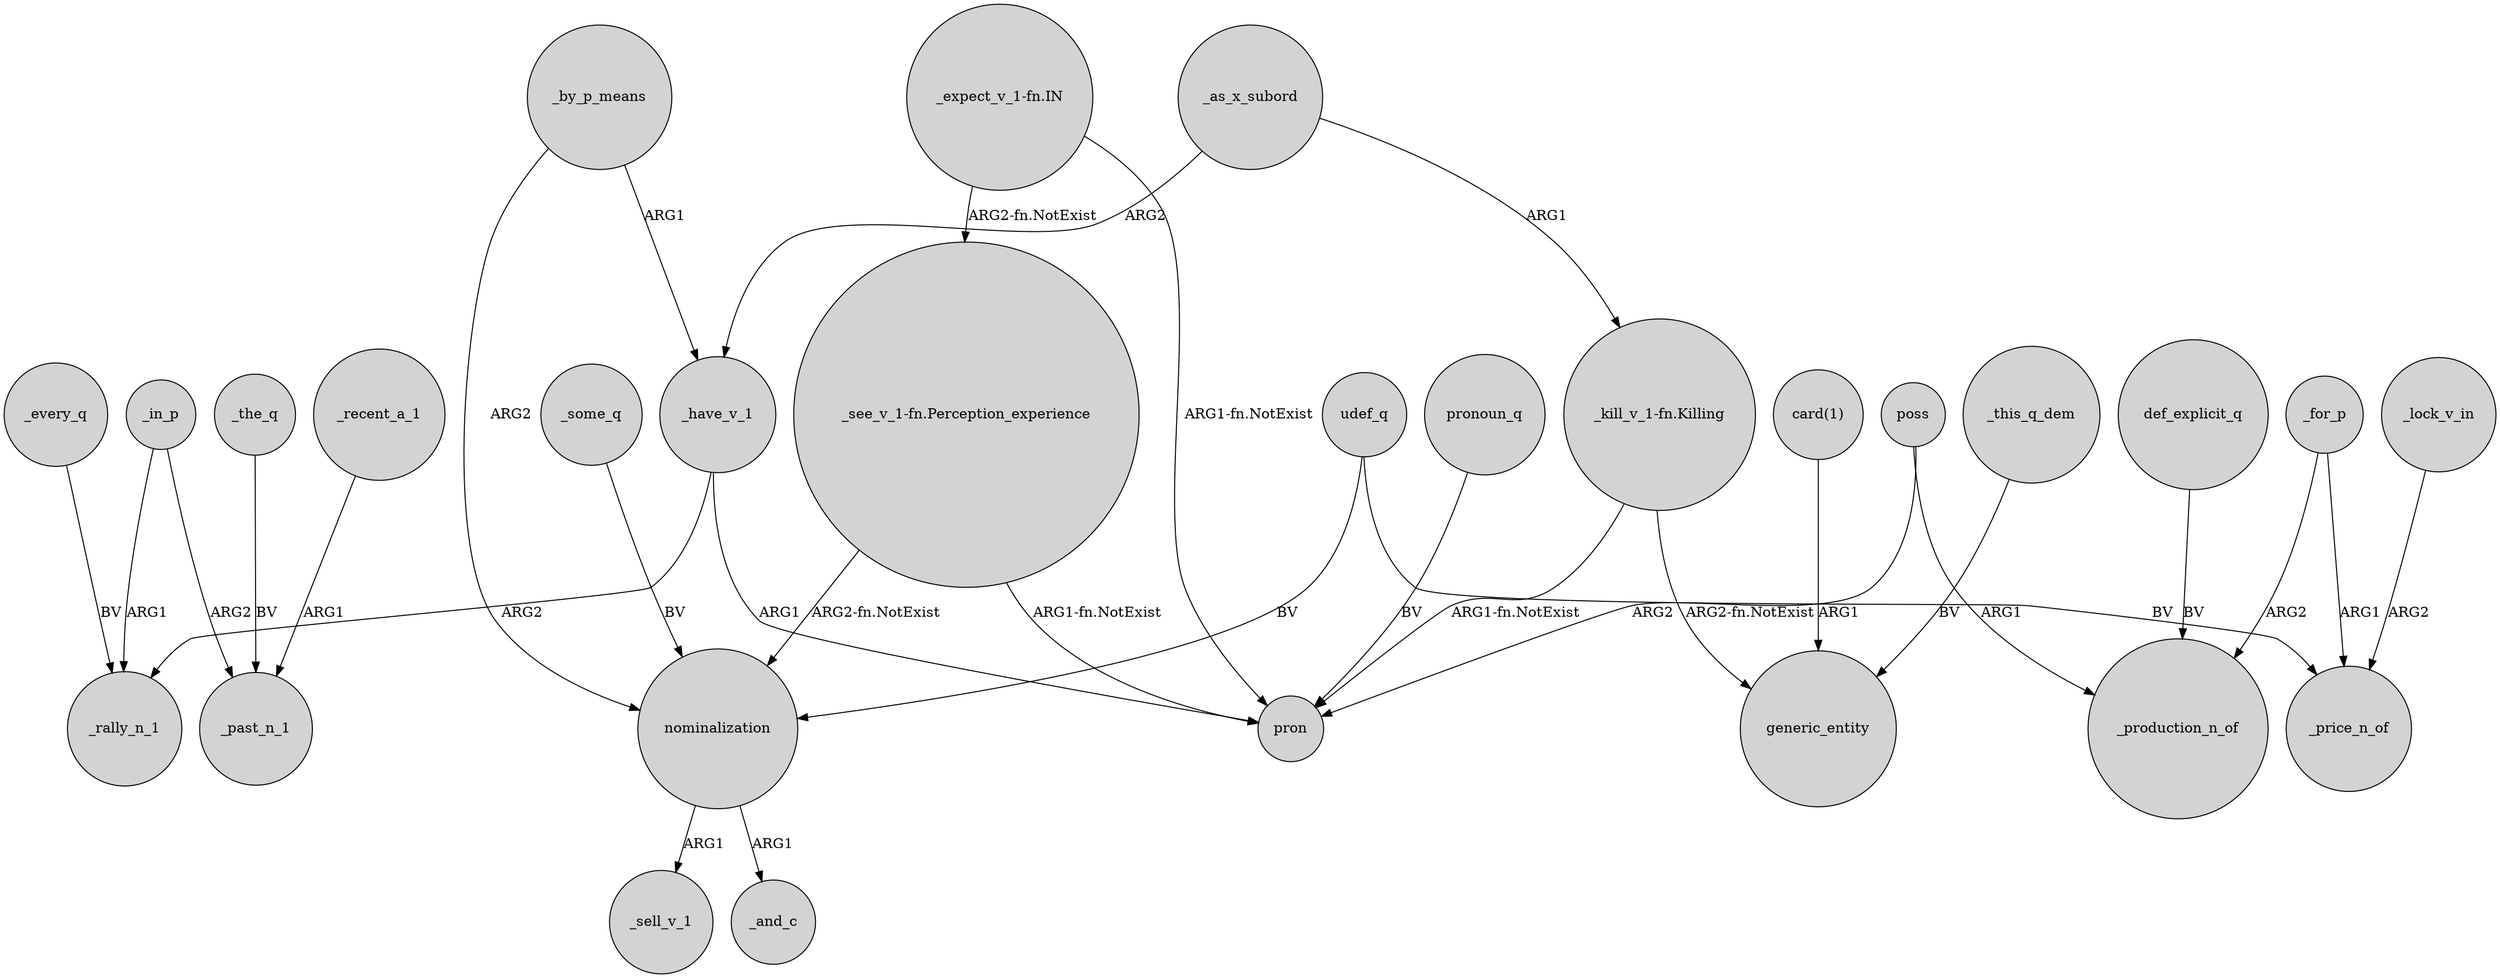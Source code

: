 digraph {
	node [shape=circle style=filled]
	nominalization -> _sell_v_1 [label=ARG1]
	_by_p_means -> nominalization [label=ARG2]
	_have_v_1 -> _rally_n_1 [label=ARG2]
	"_kill_v_1-fn.Killing" -> pron [label="ARG1-fn.NotExist"]
	udef_q -> _price_n_of [label=BV]
	poss -> pron [label=ARG2]
	_in_p -> _past_n_1 [label=ARG2]
	nominalization -> _and_c [label=ARG1]
	_have_v_1 -> pron [label=ARG1]
	_for_p -> _price_n_of [label=ARG1]
	_by_p_means -> _have_v_1 [label=ARG1]
	_as_x_subord -> "_kill_v_1-fn.Killing" [label=ARG1]
	pronoun_q -> pron [label=BV]
	def_explicit_q -> _production_n_of [label=BV]
	poss -> _production_n_of [label=ARG1]
	_this_q_dem -> generic_entity [label=BV]
	_the_q -> _past_n_1 [label=BV]
	_some_q -> nominalization [label=BV]
	_as_x_subord -> _have_v_1 [label=ARG2]
	_in_p -> _rally_n_1 [label=ARG1]
	"_expect_v_1-fn.IN" -> pron [label="ARG1-fn.NotExist"]
	udef_q -> nominalization [label=BV]
	"_kill_v_1-fn.Killing" -> generic_entity [label="ARG2-fn.NotExist"]
	"_see_v_1-fn.Perception_experience" -> nominalization [label="ARG2-fn.NotExist"]
	"card(1)" -> generic_entity [label=ARG1]
	"_see_v_1-fn.Perception_experience" -> pron [label="ARG1-fn.NotExist"]
	_for_p -> _production_n_of [label=ARG2]
	_lock_v_in -> _price_n_of [label=ARG2]
	_recent_a_1 -> _past_n_1 [label=ARG1]
	"_expect_v_1-fn.IN" -> "_see_v_1-fn.Perception_experience" [label="ARG2-fn.NotExist"]
	_every_q -> _rally_n_1 [label=BV]
}
